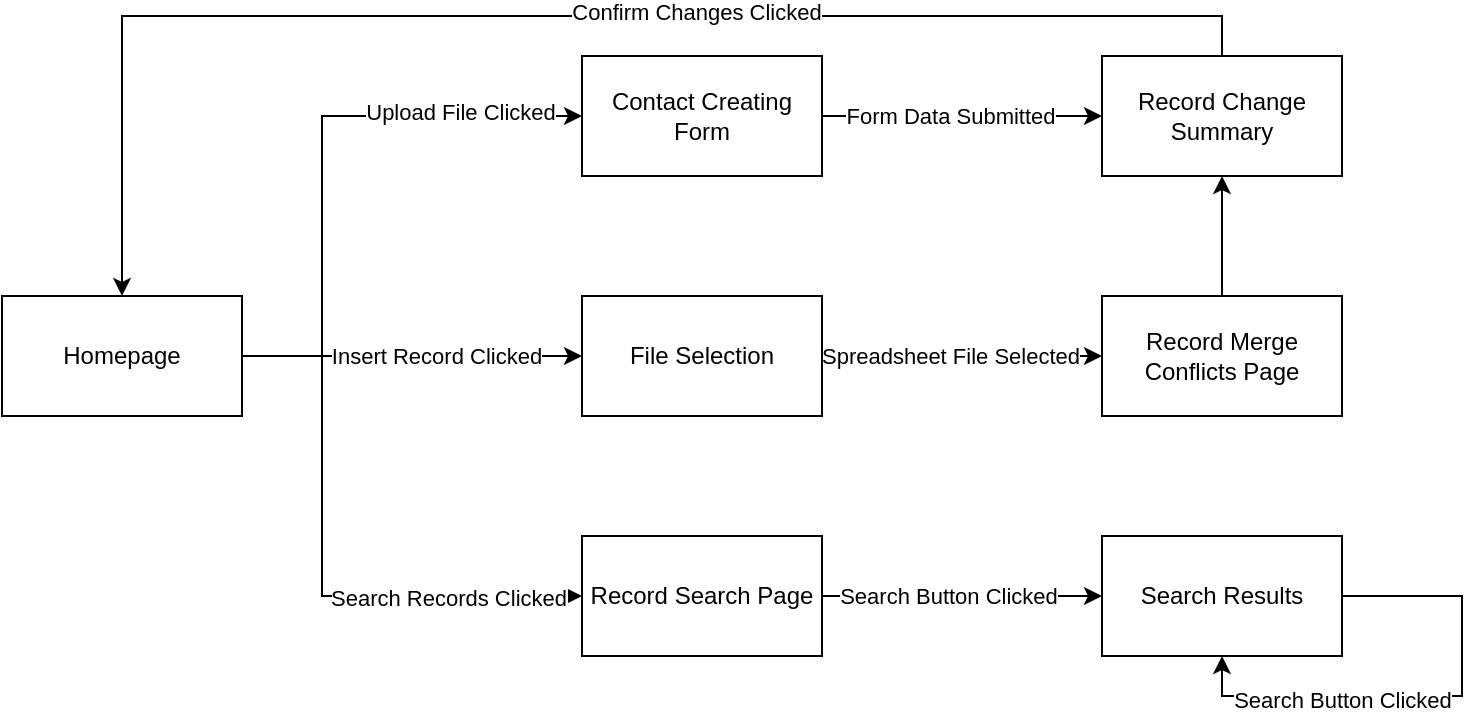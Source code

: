 <mxfile version="23.1.2" type="device">
  <diagram name="Page-1" id="hKz8WEQ4T6h3WkIYSnqJ">
    <mxGraphModel dx="782" dy="498" grid="1" gridSize="10" guides="1" tooltips="1" connect="1" arrows="1" fold="1" page="1" pageScale="1" pageWidth="850" pageHeight="1100" math="0" shadow="0">
      <root>
        <mxCell id="0" />
        <mxCell id="1" parent="0" />
        <mxCell id="xU4EvECStgTXnPyY3UQx-7" style="edgeStyle=orthogonalEdgeStyle;rounded=0;orthogonalLoop=1;jettySize=auto;html=1;exitX=1;exitY=0.5;exitDx=0;exitDy=0;entryX=0;entryY=0.5;entryDx=0;entryDy=0;" edge="1" parent="1" source="xU4EvECStgTXnPyY3UQx-1" target="xU4EvECStgTXnPyY3UQx-5">
          <mxGeometry relative="1" as="geometry">
            <Array as="points">
              <mxPoint x="240" y="220" />
              <mxPoint x="240" y="100" />
            </Array>
          </mxGeometry>
        </mxCell>
        <mxCell id="xU4EvECStgTXnPyY3UQx-21" value="Upload File Clicked" style="edgeLabel;html=1;align=center;verticalAlign=middle;resizable=0;points=[];" vertex="1" connectable="0" parent="xU4EvECStgTXnPyY3UQx-7">
          <mxGeometry x="0.579" y="2" relative="1" as="geometry">
            <mxPoint as="offset" />
          </mxGeometry>
        </mxCell>
        <mxCell id="xU4EvECStgTXnPyY3UQx-8" style="edgeStyle=orthogonalEdgeStyle;rounded=0;orthogonalLoop=1;jettySize=auto;html=1;exitX=1;exitY=0.5;exitDx=0;exitDy=0;entryX=0;entryY=0.5;entryDx=0;entryDy=0;" edge="1" parent="1" source="xU4EvECStgTXnPyY3UQx-1" target="xU4EvECStgTXnPyY3UQx-3">
          <mxGeometry relative="1" as="geometry" />
        </mxCell>
        <mxCell id="xU4EvECStgTXnPyY3UQx-20" value="Insert Record Clicked" style="edgeLabel;html=1;align=center;verticalAlign=middle;resizable=0;points=[];" vertex="1" connectable="0" parent="xU4EvECStgTXnPyY3UQx-8">
          <mxGeometry x="0.482" y="-1" relative="1" as="geometry">
            <mxPoint x="-29" y="-1" as="offset" />
          </mxGeometry>
        </mxCell>
        <mxCell id="xU4EvECStgTXnPyY3UQx-10" style="edgeStyle=orthogonalEdgeStyle;rounded=0;orthogonalLoop=1;jettySize=auto;html=1;exitX=1;exitY=0.5;exitDx=0;exitDy=0;entryX=0;entryY=0.5;entryDx=0;entryDy=0;" edge="1" parent="1" source="xU4EvECStgTXnPyY3UQx-1" target="xU4EvECStgTXnPyY3UQx-2">
          <mxGeometry relative="1" as="geometry">
            <Array as="points">
              <mxPoint x="240" y="220" />
              <mxPoint x="240" y="340" />
            </Array>
          </mxGeometry>
        </mxCell>
        <mxCell id="xU4EvECStgTXnPyY3UQx-22" value="Search Records Clicked" style="edgeLabel;html=1;align=center;verticalAlign=middle;resizable=0;points=[];" vertex="1" connectable="0" parent="xU4EvECStgTXnPyY3UQx-10">
          <mxGeometry x="0.538" y="-1" relative="1" as="geometry">
            <mxPoint as="offset" />
          </mxGeometry>
        </mxCell>
        <mxCell id="xU4EvECStgTXnPyY3UQx-1" value="Homepage" style="rounded=0;whiteSpace=wrap;html=1;" vertex="1" parent="1">
          <mxGeometry x="80" y="190" width="120" height="60" as="geometry" />
        </mxCell>
        <mxCell id="xU4EvECStgTXnPyY3UQx-16" style="edgeStyle=orthogonalEdgeStyle;rounded=0;orthogonalLoop=1;jettySize=auto;html=1;exitX=1;exitY=0.5;exitDx=0;exitDy=0;entryX=0;entryY=0.5;entryDx=0;entryDy=0;" edge="1" parent="1" source="xU4EvECStgTXnPyY3UQx-2" target="xU4EvECStgTXnPyY3UQx-15">
          <mxGeometry relative="1" as="geometry" />
        </mxCell>
        <mxCell id="xU4EvECStgTXnPyY3UQx-25" value="Search Button Clicked" style="edgeLabel;html=1;align=center;verticalAlign=middle;resizable=0;points=[];" vertex="1" connectable="0" parent="xU4EvECStgTXnPyY3UQx-16">
          <mxGeometry x="-0.1" relative="1" as="geometry">
            <mxPoint as="offset" />
          </mxGeometry>
        </mxCell>
        <mxCell id="xU4EvECStgTXnPyY3UQx-2" value="Record Search Page" style="rounded=0;whiteSpace=wrap;html=1;" vertex="1" parent="1">
          <mxGeometry x="370" y="310" width="120" height="60" as="geometry" />
        </mxCell>
        <mxCell id="xU4EvECStgTXnPyY3UQx-11" style="edgeStyle=orthogonalEdgeStyle;rounded=0;orthogonalLoop=1;jettySize=auto;html=1;exitX=1;exitY=0.5;exitDx=0;exitDy=0;entryX=0;entryY=0.5;entryDx=0;entryDy=0;" edge="1" parent="1" source="xU4EvECStgTXnPyY3UQx-3" target="xU4EvECStgTXnPyY3UQx-4">
          <mxGeometry relative="1" as="geometry" />
        </mxCell>
        <mxCell id="xU4EvECStgTXnPyY3UQx-24" value="Spreadsheet File Selected" style="edgeLabel;html=1;align=center;verticalAlign=middle;resizable=0;points=[];" vertex="1" connectable="0" parent="xU4EvECStgTXnPyY3UQx-11">
          <mxGeometry x="-0.2" y="-1" relative="1" as="geometry">
            <mxPoint x="8" y="-1" as="offset" />
          </mxGeometry>
        </mxCell>
        <mxCell id="xU4EvECStgTXnPyY3UQx-3" value="File Selection" style="rounded=0;whiteSpace=wrap;html=1;" vertex="1" parent="1">
          <mxGeometry x="370" y="190" width="120" height="60" as="geometry" />
        </mxCell>
        <mxCell id="xU4EvECStgTXnPyY3UQx-19" style="edgeStyle=orthogonalEdgeStyle;rounded=0;orthogonalLoop=1;jettySize=auto;html=1;exitX=0.5;exitY=0;exitDx=0;exitDy=0;entryX=0.5;entryY=1;entryDx=0;entryDy=0;" edge="1" parent="1" source="xU4EvECStgTXnPyY3UQx-4" target="xU4EvECStgTXnPyY3UQx-6">
          <mxGeometry relative="1" as="geometry" />
        </mxCell>
        <mxCell id="xU4EvECStgTXnPyY3UQx-4" value="Record Merge Conflicts Page" style="rounded=0;whiteSpace=wrap;html=1;" vertex="1" parent="1">
          <mxGeometry x="630" y="190" width="120" height="60" as="geometry" />
        </mxCell>
        <mxCell id="xU4EvECStgTXnPyY3UQx-12" style="edgeStyle=orthogonalEdgeStyle;rounded=0;orthogonalLoop=1;jettySize=auto;html=1;exitX=1;exitY=0.5;exitDx=0;exitDy=0;entryX=0;entryY=0.5;entryDx=0;entryDy=0;" edge="1" parent="1" source="xU4EvECStgTXnPyY3UQx-5" target="xU4EvECStgTXnPyY3UQx-6">
          <mxGeometry relative="1" as="geometry" />
        </mxCell>
        <mxCell id="xU4EvECStgTXnPyY3UQx-23" value="Form Data Submitted" style="edgeLabel;html=1;align=center;verticalAlign=middle;resizable=0;points=[];" vertex="1" connectable="0" parent="xU4EvECStgTXnPyY3UQx-12">
          <mxGeometry x="-0.231" y="1" relative="1" as="geometry">
            <mxPoint x="10" y="1" as="offset" />
          </mxGeometry>
        </mxCell>
        <mxCell id="xU4EvECStgTXnPyY3UQx-5" value="Contact Creating Form" style="rounded=0;whiteSpace=wrap;html=1;" vertex="1" parent="1">
          <mxGeometry x="370" y="70" width="120" height="60" as="geometry" />
        </mxCell>
        <mxCell id="xU4EvECStgTXnPyY3UQx-14" style="edgeStyle=orthogonalEdgeStyle;rounded=0;orthogonalLoop=1;jettySize=auto;html=1;exitX=0.5;exitY=0;exitDx=0;exitDy=0;" edge="1" parent="1" source="xU4EvECStgTXnPyY3UQx-6" target="xU4EvECStgTXnPyY3UQx-1">
          <mxGeometry relative="1" as="geometry" />
        </mxCell>
        <mxCell id="xU4EvECStgTXnPyY3UQx-27" value="Confirm Changes Clicked" style="edgeLabel;html=1;align=center;verticalAlign=middle;resizable=0;points=[];" vertex="1" connectable="0" parent="xU4EvECStgTXnPyY3UQx-14">
          <mxGeometry x="-0.203" y="-2" relative="1" as="geometry">
            <mxPoint as="offset" />
          </mxGeometry>
        </mxCell>
        <mxCell id="xU4EvECStgTXnPyY3UQx-6" value="Record Change Summary" style="rounded=0;whiteSpace=wrap;html=1;" vertex="1" parent="1">
          <mxGeometry x="630" y="70" width="120" height="60" as="geometry" />
        </mxCell>
        <mxCell id="xU4EvECStgTXnPyY3UQx-15" value="Search Results" style="rounded=0;whiteSpace=wrap;html=1;" vertex="1" parent="1">
          <mxGeometry x="630" y="310" width="120" height="60" as="geometry" />
        </mxCell>
        <mxCell id="xU4EvECStgTXnPyY3UQx-18" style="edgeStyle=orthogonalEdgeStyle;rounded=0;orthogonalLoop=1;jettySize=auto;html=1;exitX=1;exitY=0.5;exitDx=0;exitDy=0;entryX=0.5;entryY=1;entryDx=0;entryDy=0;" edge="1" parent="1" source="xU4EvECStgTXnPyY3UQx-15" target="xU4EvECStgTXnPyY3UQx-15">
          <mxGeometry relative="1" as="geometry">
            <Array as="points">
              <mxPoint x="810" y="340" />
              <mxPoint x="810" y="390" />
              <mxPoint x="690" y="390" />
            </Array>
          </mxGeometry>
        </mxCell>
        <mxCell id="xU4EvECStgTXnPyY3UQx-26" value="Search Button Clicked" style="edgeLabel;html=1;align=center;verticalAlign=middle;resizable=0;points=[];" vertex="1" connectable="0" parent="xU4EvECStgTXnPyY3UQx-18">
          <mxGeometry x="0.28" y="2" relative="1" as="geometry">
            <mxPoint x="-10" as="offset" />
          </mxGeometry>
        </mxCell>
      </root>
    </mxGraphModel>
  </diagram>
</mxfile>
